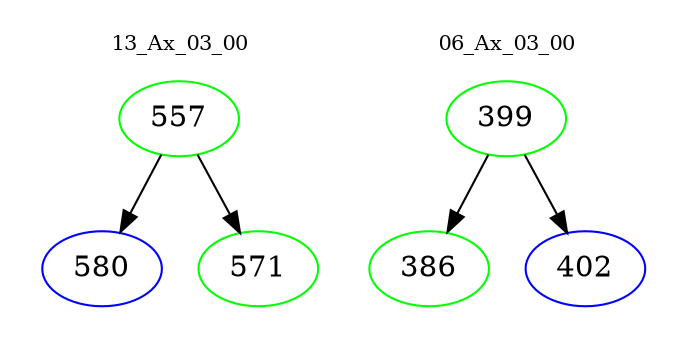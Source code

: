 digraph{
subgraph cluster_0 {
color = white
label = "13_Ax_03_00";
fontsize=10;
T0_557 [label="557", color="green"]
T0_557 -> T0_580 [color="black"]
T0_580 [label="580", color="blue"]
T0_557 -> T0_571 [color="black"]
T0_571 [label="571", color="green"]
}
subgraph cluster_1 {
color = white
label = "06_Ax_03_00";
fontsize=10;
T1_399 [label="399", color="green"]
T1_399 -> T1_386 [color="black"]
T1_386 [label="386", color="green"]
T1_399 -> T1_402 [color="black"]
T1_402 [label="402", color="blue"]
}
}
